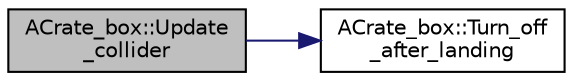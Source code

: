 digraph "ACrate_box::Update_collider"
{
 // LATEX_PDF_SIZE
  edge [fontname="Helvetica",fontsize="10",labelfontname="Helvetica",labelfontsize="10"];
  node [fontname="Helvetica",fontsize="10",shape=record];
  rankdir="LR";
  Node1 [label="ACrate_box::Update\l_collider",height=0.2,width=0.4,color="black", fillcolor="grey75", style="filled", fontcolor="black",tooltip=" "];
  Node1 -> Node2 [color="midnightblue",fontsize="10",style="solid",fontname="Helvetica"];
  Node2 [label="ACrate_box::Turn_off\l_after_landing",height=0.2,width=0.4,color="black", fillcolor="white", style="filled",URL="$class_a_crate__box.html#a736fa3b0e79ddd9fb775c2d2fe0bcbbd",tooltip=" "];
}
